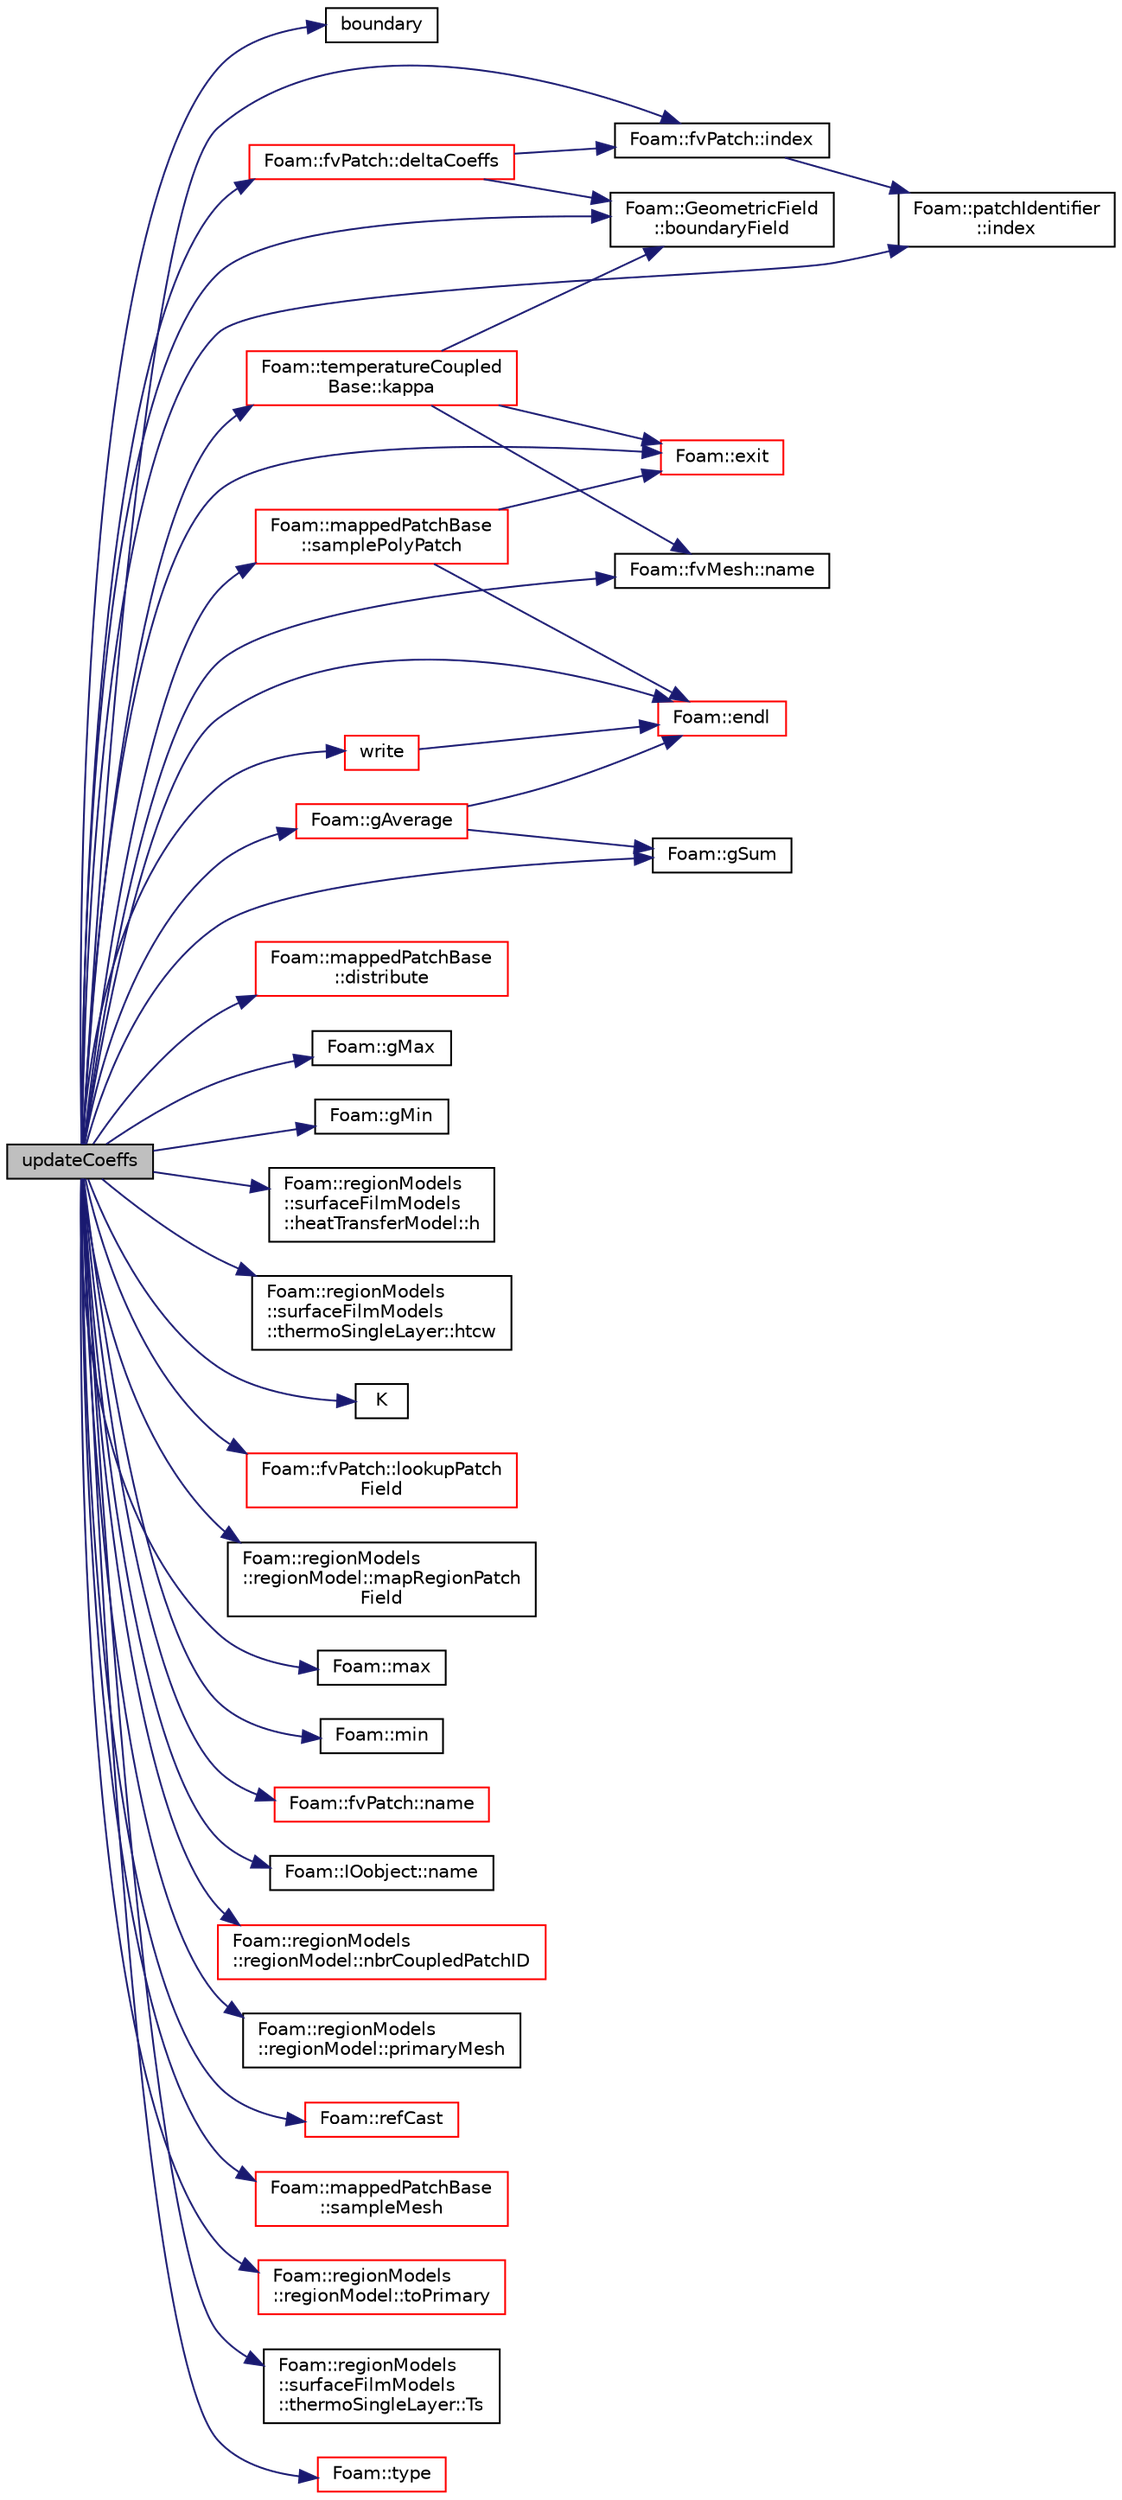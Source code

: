digraph "updateCoeffs"
{
  bgcolor="transparent";
  edge [fontname="Helvetica",fontsize="10",labelfontname="Helvetica",labelfontsize="10"];
  node [fontname="Helvetica",fontsize="10",shape=record];
  rankdir="LR";
  Node583 [label="updateCoeffs",height=0.2,width=0.4,color="black", fillcolor="grey75", style="filled", fontcolor="black"];
  Node583 -> Node584 [color="midnightblue",fontsize="10",style="solid",fontname="Helvetica"];
  Node584 [label="boundary",height=0.2,width=0.4,color="black",URL="$a18335.html#a658027ecaee450b6533bd8d019d2c1f5"];
  Node583 -> Node585 [color="midnightblue",fontsize="10",style="solid",fontname="Helvetica"];
  Node585 [label="Foam::GeometricField\l::boundaryField",height=0.2,width=0.4,color="black",URL="$a23249.html#a9ff7de36fba06b4f4f77a75142ad72b6",tooltip="Return const-reference to the boundary field. "];
  Node583 -> Node586 [color="midnightblue",fontsize="10",style="solid",fontname="Helvetica"];
  Node586 [label="Foam::fvPatch::deltaCoeffs",height=0.2,width=0.4,color="red",URL="$a23693.html#ae7fa6a37605868b9c425d10de6415f00",tooltip="Return the face - cell distance coeffient. "];
  Node586 -> Node585 [color="midnightblue",fontsize="10",style="solid",fontname="Helvetica"];
  Node586 -> Node658 [color="midnightblue",fontsize="10",style="solid",fontname="Helvetica"];
  Node658 [label="Foam::fvPatch::index",height=0.2,width=0.4,color="black",URL="$a23693.html#a4a438520bb14406481732edc13c119c7",tooltip="Return the index of this patch in the fvBoundaryMesh. "];
  Node658 -> Node659 [color="midnightblue",fontsize="10",style="solid",fontname="Helvetica"];
  Node659 [label="Foam::patchIdentifier\l::index",height=0.2,width=0.4,color="black",URL="$a28273.html#a4a438520bb14406481732edc13c119c7",tooltip="Return the index of this patch in the boundaryMesh. "];
  Node583 -> Node660 [color="midnightblue",fontsize="10",style="solid",fontname="Helvetica"];
  Node660 [label="Foam::mappedPatchBase\l::distribute",height=0.2,width=0.4,color="red",URL="$a26225.html#abc1fef854aa7627739504e6f5408dd79",tooltip="Wrapper around map/interpolate data distribution. "];
  Node583 -> Node610 [color="midnightblue",fontsize="10",style="solid",fontname="Helvetica"];
  Node610 [label="Foam::endl",height=0.2,width=0.4,color="red",URL="$a21851.html#a2db8fe02a0d3909e9351bb4275b23ce4",tooltip="Add newline and flush stream. "];
  Node583 -> Node663 [color="midnightblue",fontsize="10",style="solid",fontname="Helvetica"];
  Node663 [label="Foam::exit",height=0.2,width=0.4,color="red",URL="$a21851.html#a06ca7250d8e89caf05243ec094843642"];
  Node583 -> Node928 [color="midnightblue",fontsize="10",style="solid",fontname="Helvetica"];
  Node928 [label="Foam::gAverage",height=0.2,width=0.4,color="red",URL="$a21851.html#ab45e56189711a2e5cdd381a0e2b6cc5c"];
  Node928 -> Node610 [color="midnightblue",fontsize="10",style="solid",fontname="Helvetica"];
  Node928 -> Node929 [color="midnightblue",fontsize="10",style="solid",fontname="Helvetica"];
  Node929 [label="Foam::gSum",height=0.2,width=0.4,color="black",URL="$a21851.html#a11b1ebb4c53ad062332767d75ca96328"];
  Node583 -> Node940 [color="midnightblue",fontsize="10",style="solid",fontname="Helvetica"];
  Node940 [label="Foam::gMax",height=0.2,width=0.4,color="black",URL="$a21851.html#ae8d631fb8e841947408bb711abfb1e67"];
  Node583 -> Node941 [color="midnightblue",fontsize="10",style="solid",fontname="Helvetica"];
  Node941 [label="Foam::gMin",height=0.2,width=0.4,color="black",URL="$a21851.html#aca330ee6cfe7d602300dbc5905f8c9f6"];
  Node583 -> Node929 [color="midnightblue",fontsize="10",style="solid",fontname="Helvetica"];
  Node583 -> Node942 [color="midnightblue",fontsize="10",style="solid",fontname="Helvetica"];
  Node942 [label="Foam::regionModels\l::surfaceFilmModels\l::heatTransferModel::h",height=0.2,width=0.4,color="black",URL="$a30237.html#a5cf5f39bc53ea7dba35c2bd51b7562a1",tooltip="Return the heat transfer coefficient [W/m2/K]. "];
  Node583 -> Node943 [color="midnightblue",fontsize="10",style="solid",fontname="Helvetica"];
  Node943 [label="Foam::regionModels\l::surfaceFilmModels\l::thermoSingleLayer::htcw",height=0.2,width=0.4,color="black",URL="$a30265.html#a5ed4bbbc0f41edb899016ca8b0f86649",tooltip="Return const access to the (wall) heat transfer model. "];
  Node583 -> Node659 [color="midnightblue",fontsize="10",style="solid",fontname="Helvetica"];
  Node583 -> Node658 [color="midnightblue",fontsize="10",style="solid",fontname="Helvetica"];
  Node583 -> Node944 [color="midnightblue",fontsize="10",style="solid",fontname="Helvetica"];
  Node944 [label="K",height=0.2,width=0.4,color="black",URL="$a30057.html#aaf951b3c82c3f272038e27508fba1c6c",tooltip="Get corresponding K field. "];
  Node583 -> Node945 [color="midnightblue",fontsize="10",style="solid",fontname="Helvetica"];
  Node945 [label="Foam::temperatureCoupled\lBase::kappa",height=0.2,width=0.4,color="red",URL="$a32005.html#adbad3ddac3d957ac2b2c8d2b91a93de6",tooltip="Given patch temperature calculate corresponding K field. "];
  Node945 -> Node663 [color="midnightblue",fontsize="10",style="solid",fontname="Helvetica"];
  Node945 -> Node585 [color="midnightblue",fontsize="10",style="solid",fontname="Helvetica"];
  Node945 -> Node1018 [color="midnightblue",fontsize="10",style="solid",fontname="Helvetica"];
  Node1018 [label="Foam::fvMesh::name",height=0.2,width=0.4,color="black",URL="$a23593.html#acc80e00a8ac919288fb55bd14cc88bf6",tooltip="Return reference to name. "];
  Node583 -> Node1019 [color="midnightblue",fontsize="10",style="solid",fontname="Helvetica"];
  Node1019 [label="Foam::fvPatch::lookupPatch\lField",height=0.2,width=0.4,color="red",URL="$a23693.html#a79488247a95643d609c0636095330ecf",tooltip="Lookup and return the patchField of the named field from the. "];
  Node583 -> Node1021 [color="midnightblue",fontsize="10",style="solid",fontname="Helvetica"];
  Node1021 [label="Foam::regionModels\l::regionModel::mapRegionPatch\lField",height=0.2,width=0.4,color="black",URL="$a30073.html#a5538965c42a4604d6943292e70747f8b",tooltip="Map patch field from another region model to local patch. "];
  Node583 -> Node830 [color="midnightblue",fontsize="10",style="solid",fontname="Helvetica"];
  Node830 [label="Foam::max",height=0.2,width=0.4,color="black",URL="$a21851.html#ac993e906cf2774ae77e666bc24e81733"];
  Node583 -> Node831 [color="midnightblue",fontsize="10",style="solid",fontname="Helvetica"];
  Node831 [label="Foam::min",height=0.2,width=0.4,color="black",URL="$a21851.html#a253e112ad2d56d96230ff39ea7f442dc"];
  Node583 -> Node1022 [color="midnightblue",fontsize="10",style="solid",fontname="Helvetica"];
  Node1022 [label="Foam::fvPatch::name",height=0.2,width=0.4,color="red",URL="$a23693.html#acc80e00a8ac919288fb55bd14cc88bf6",tooltip="Return name. "];
  Node583 -> Node1018 [color="midnightblue",fontsize="10",style="solid",fontname="Helvetica"];
  Node583 -> Node689 [color="midnightblue",fontsize="10",style="solid",fontname="Helvetica"];
  Node689 [label="Foam::IOobject::name",height=0.2,width=0.4,color="black",URL="$a27249.html#acc80e00a8ac919288fb55bd14cc88bf6",tooltip="Return name. "];
  Node583 -> Node1023 [color="midnightblue",fontsize="10",style="solid",fontname="Helvetica"];
  Node1023 [label="Foam::regionModels\l::regionModel::nbrCoupledPatchID",height=0.2,width=0.4,color="red",URL="$a30073.html#a311bffc7aa460305c0da6fcd3c214e18",tooltip="Return the coupled patch ID paired with coupled patch. "];
  Node583 -> Node1030 [color="midnightblue",fontsize="10",style="solid",fontname="Helvetica"];
  Node1030 [label="Foam::regionModels\l::regionModel::primaryMesh",height=0.2,width=0.4,color="black",URL="$a30073.html#a4fcb1e32ba3faef9cc4757d98726996b",tooltip="Return the reference to the primary mesh database. "];
  Node583 -> Node1031 [color="midnightblue",fontsize="10",style="solid",fontname="Helvetica"];
  Node1031 [label="Foam::refCast",height=0.2,width=0.4,color="red",URL="$a21851.html#a28f53307dad4466f23067e79a948e2a1",tooltip="Reference type cast template function. "];
  Node583 -> Node1027 [color="midnightblue",fontsize="10",style="solid",fontname="Helvetica"];
  Node1027 [label="Foam::mappedPatchBase\l::sampleMesh",height=0.2,width=0.4,color="red",URL="$a26225.html#a75f4352dcd205ea34f90ada907f95091",tooltip="Get the region mesh. "];
  Node583 -> Node1032 [color="midnightblue",fontsize="10",style="solid",fontname="Helvetica"];
  Node1032 [label="Foam::mappedPatchBase\l::samplePolyPatch",height=0.2,width=0.4,color="red",URL="$a26225.html#a8f81235fc833f4500edd224fb8ecd146",tooltip="Get the patch on the region. "];
  Node1032 -> Node610 [color="midnightblue",fontsize="10",style="solid",fontname="Helvetica"];
  Node1032 -> Node663 [color="midnightblue",fontsize="10",style="solid",fontname="Helvetica"];
  Node583 -> Node1070 [color="midnightblue",fontsize="10",style="solid",fontname="Helvetica"];
  Node1070 [label="Foam::regionModels\l::regionModel::toPrimary",height=0.2,width=0.4,color="red",URL="$a30073.html#ae3d71070ce4905e146ffc17aa4a46153",tooltip="Convert a local region field to the primary region. "];
  Node583 -> Node1083 [color="midnightblue",fontsize="10",style="solid",fontname="Helvetica"];
  Node1083 [label="Foam::regionModels\l::surfaceFilmModels\l::thermoSingleLayer::Ts",height=0.2,width=0.4,color="black",URL="$a30265.html#a4e836e62307278800e387e9a4cf20511",tooltip="Return the film surface temperature [K]. "];
  Node583 -> Node735 [color="midnightblue",fontsize="10",style="solid",fontname="Helvetica"];
  Node735 [label="Foam::type",height=0.2,width=0.4,color="red",URL="$a21851.html#aec48583af672626378f501eb9fc32cd1",tooltip="Return the file type: DIRECTORY or FILE. "];
  Node583 -> Node1084 [color="midnightblue",fontsize="10",style="solid",fontname="Helvetica"];
  Node1084 [label="write",height=0.2,width=0.4,color="red",URL="$a30057.html#a293fdfec8bdfbd5c3913ab4c9f3454ff",tooltip="Write. "];
  Node1084 -> Node610 [color="midnightblue",fontsize="10",style="solid",fontname="Helvetica"];
}
